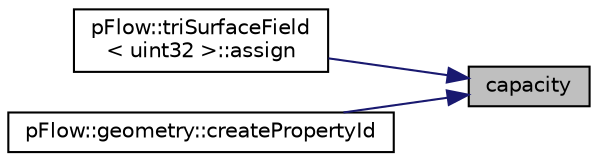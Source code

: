 digraph "capacity"
{
 // LATEX_PDF_SIZE
  edge [fontname="Helvetica",fontsize="10",labelfontname="Helvetica",labelfontsize="10"];
  node [fontname="Helvetica",fontsize="10",shape=record];
  rankdir="RL";
  Node1 [label="capacity",height=0.2,width=0.4,color="black", fillcolor="grey75", style="filled", fontcolor="black",tooltip=" "];
  Node1 -> Node2 [dir="back",color="midnightblue",fontsize="10",style="solid",fontname="Helvetica"];
  Node2 [label="pFlow::triSurfaceField\l\< uint32 \>::assign",height=0.2,width=0.4,color="black", fillcolor="white", style="filled",URL="$classpFlow_1_1triSurfaceField.html#a0504546ab3c27dfcc25afc209b8b0b2d",tooltip=" "];
  Node1 -> Node3 [dir="back",color="midnightblue",fontsize="10",style="solid",fontname="Helvetica"];
  Node3 [label="pFlow::geometry::createPropertyId",height=0.2,width=0.4,color="black", fillcolor="white", style="filled",URL="$classpFlow_1_1geometry.html#ae3aee10e229a60266b519d3406bb51a9",tooltip="Find property id of each triangle based on the supplied material name and the surface wall that the t..."];
}
